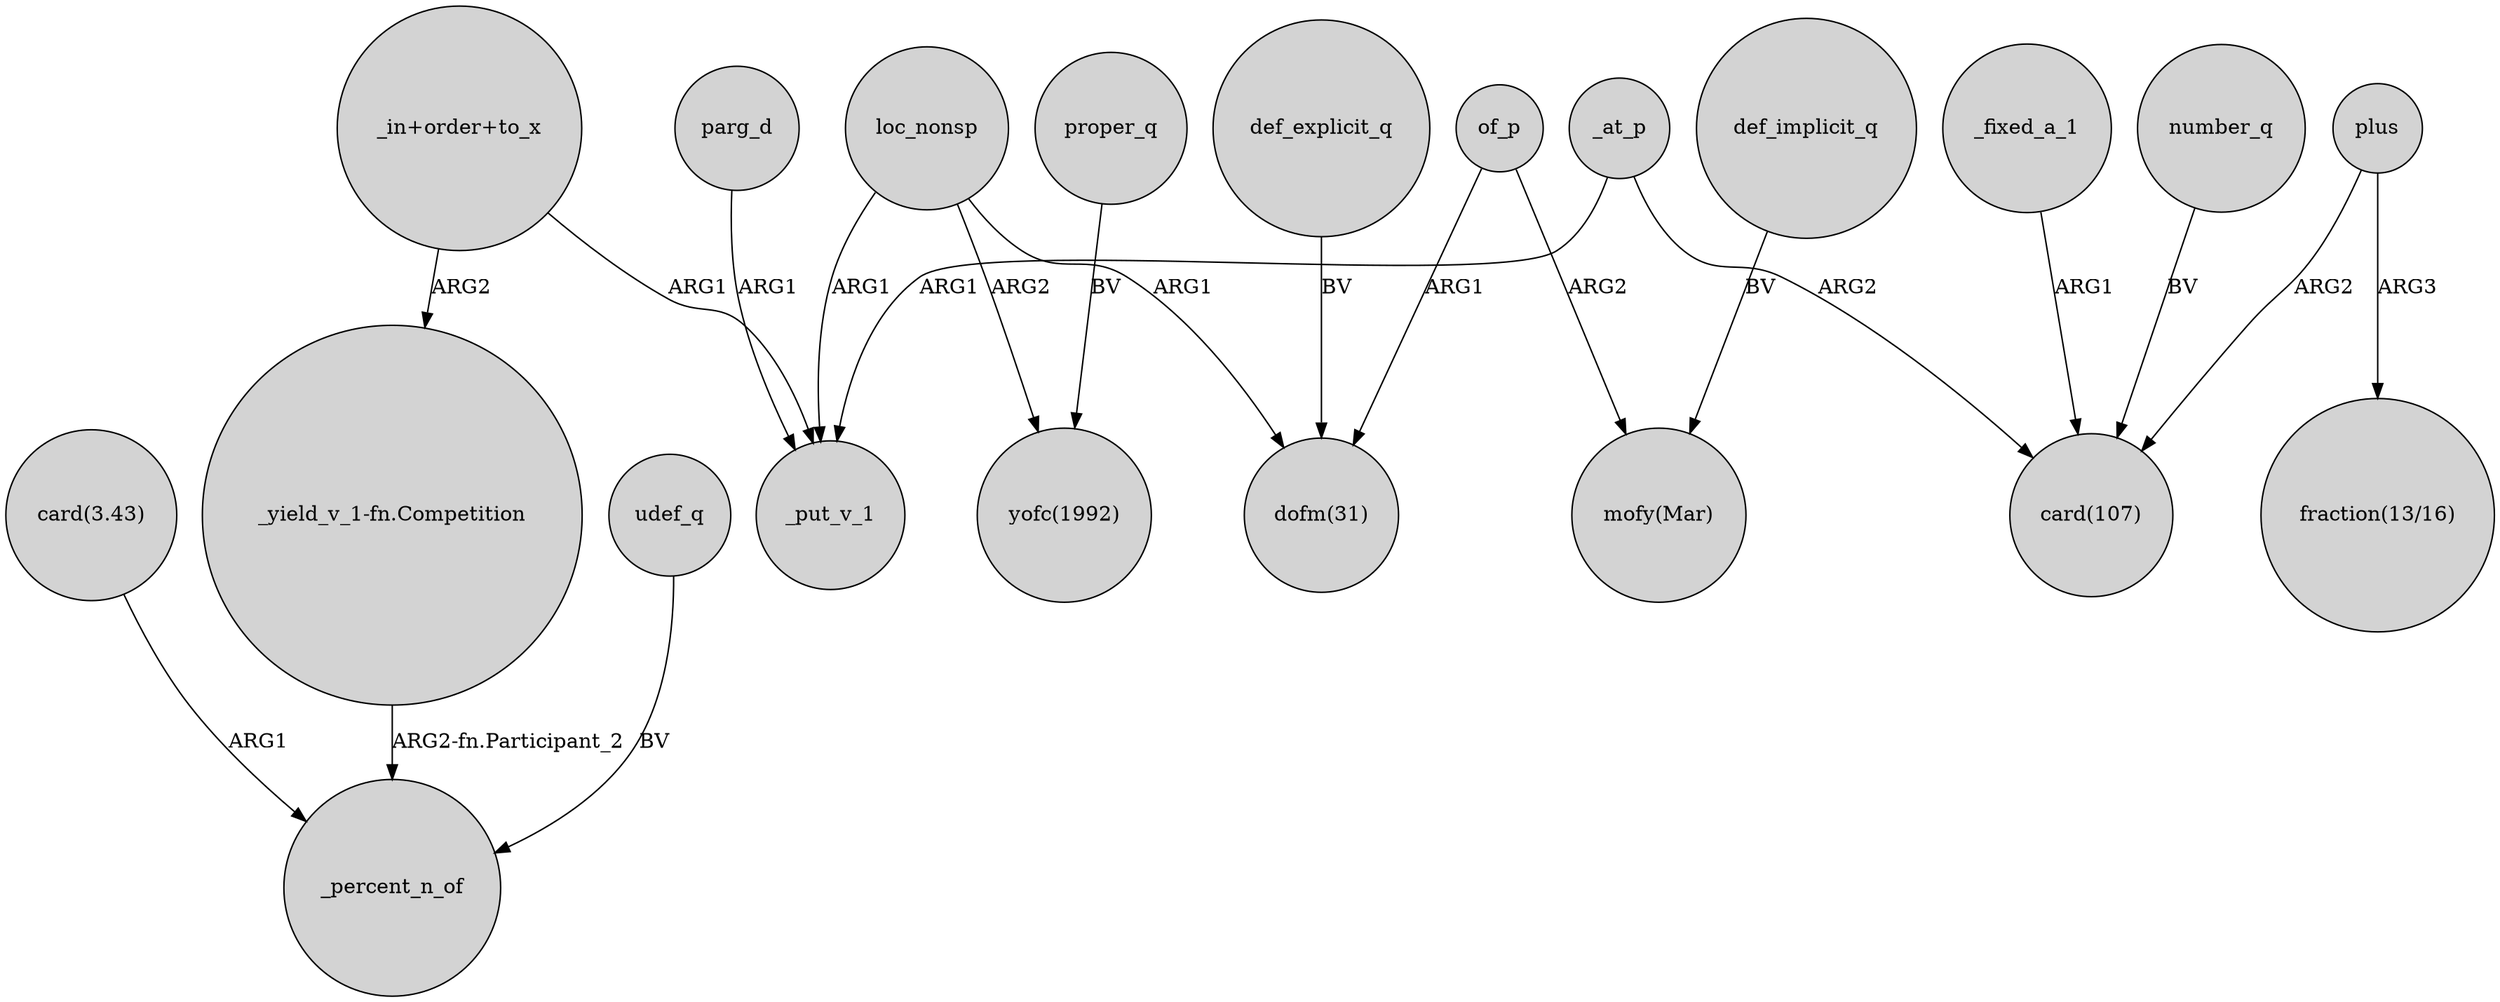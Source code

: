digraph {
	node [shape=circle style=filled]
	"card(3.43)" -> _percent_n_of [label=ARG1]
	loc_nonsp -> "yofc(1992)" [label=ARG2]
	of_p -> "mofy(Mar)" [label=ARG2]
	def_implicit_q -> "mofy(Mar)" [label=BV]
	"_in+order+to_x" -> _put_v_1 [label=ARG1]
	_at_p -> _put_v_1 [label=ARG1]
	of_p -> "dofm(31)" [label=ARG1]
	"_in+order+to_x" -> "_yield_v_1-fn.Competition" [label=ARG2]
	udef_q -> _percent_n_of [label=BV]
	loc_nonsp -> _put_v_1 [label=ARG1]
	proper_q -> "yofc(1992)" [label=BV]
	"_yield_v_1-fn.Competition" -> _percent_n_of [label="ARG2-fn.Participant_2"]
	plus -> "fraction(13/16)" [label=ARG3]
	_fixed_a_1 -> "card(107)" [label=ARG1]
	plus -> "card(107)" [label=ARG2]
	def_explicit_q -> "dofm(31)" [label=BV]
	_at_p -> "card(107)" [label=ARG2]
	number_q -> "card(107)" [label=BV]
	loc_nonsp -> "dofm(31)" [label=ARG1]
	parg_d -> _put_v_1 [label=ARG1]
}
